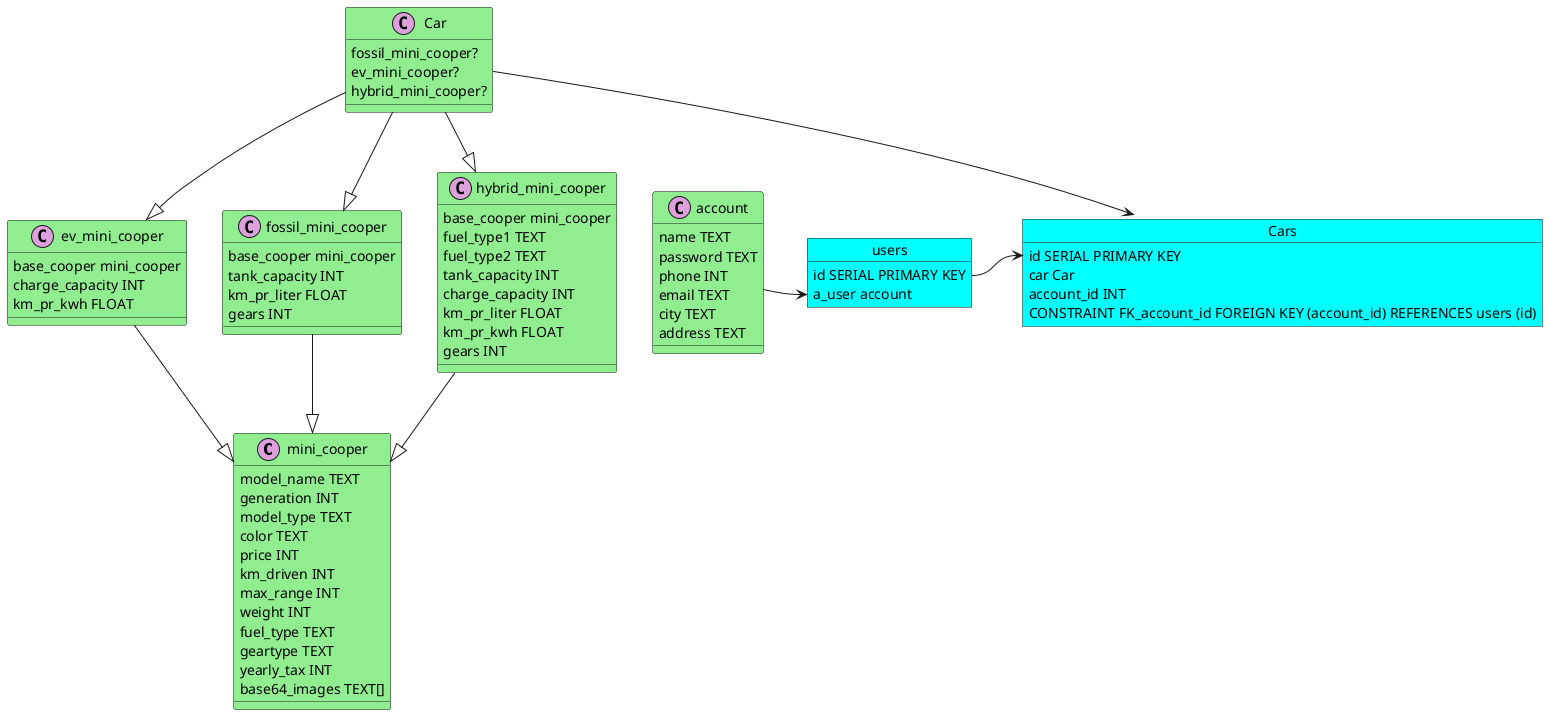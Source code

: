 ﻿@startuml
'https://plantuml.com/sequence-diagram
class mini_cooper {
    model_name TEXT
    generation INT
    model_type TEXT
    color TEXT
    price INT
    km_driven INT
    max_range INT
    weight INT
    fuel_type TEXT
    geartype TEXT
    yearly_tax INT
    base64_images TEXT[]
}

class account {
    name TEXT
    password TEXT
    phone INT
    email TEXT
    city TEXT
    address TEXT
}

class ev_mini_cooper{
    base_cooper mini_cooper
    charge_capacity INT
    km_pr_kwh FLOAT
}

class fossil_mini_cooper {
    base_cooper mini_cooper
    tank_capacity INT
    km_pr_liter FLOAT
    gears INT
}

class hybrid_mini_cooper {
    base_cooper mini_cooper
    fuel_type1 TEXT
    fuel_type2 TEXT
    tank_capacity INT
    charge_capacity INT
    km_pr_liter FLOAT
    km_pr_kwh FLOAT
    gears INT
}

object hybrid_coopers{
    id SERIAL PRIMARY KEY
    account_id INT
    hybrid_car hybrid_mini_cooper
    CONSTRAINT FK_account_id FOREIGN KEY (account_id) REFERENCES users (id)
}

object images {
    id SERIAL PRIMARY KEY    
    image_url TEXT
}

object ev_coopers{
    id SERIAL PRIMARY KEY
    account_id INT
    ev_car ev_mini_cooper
    CONSTRAINT FK_account_id FOREIGN KEY (account_id) REFERENCES users (id)
}

object fossil_coopers {
    id SERIAL PRIMARY KEY
    account_id INT
    fossil_car fossil_mini_cooper
    CONSTRAINT FK_account_id FOREIGN KEY (account_id) REFERENCES users (id)
}

object users{
    id SERIAL PRIMARY KEY
    a_user account
}

mini_cooper --> images

fossil_mini_cooper -|> mini_cooper
fossil_mini_cooper -> fossil_coopers

ev_mini_cooper -|> mini_cooper
ev_mini_cooper -> ev_coopers

hybrid_mini_cooper -|> mini_cooper
hybrid_mini_cooper -> hybrid_coopers

hybrid_coopers --> users
ev_coopers --> users
fossil_coopers --> users
account -> users

@enduml

@startuml
'https://plantuml.com/sequence-diagram

skinparam object{
    BackgroundColor Cyan
}

skinparam class{
    BackgroundColor LightGreen
}

class mini_cooper <<(C,Plum)>> {
    model_name TEXT
    generation INT
    model_type TEXT
    color TEXT
    price INT
    km_driven INT
    max_range INT
    weight INT
    fuel_type TEXT
    geartype TEXT
    yearly_tax INT
    base64_images TEXT[]
}

class account <<(C,Plum)>>{
    name TEXT
    password TEXT
    phone INT
    email TEXT
    city TEXT
    address TEXT
}

class ev_mini_cooper <<(C,Plum)>>{
    base_cooper mini_cooper
    charge_capacity INT
    km_pr_kwh FLOAT
}

class fossil_mini_cooper <<(C,Plum)>>{
    base_cooper mini_cooper
    tank_capacity INT
    km_pr_liter FLOAT
    gears INT
}

class hybrid_mini_cooper <<(C,Plum)>>{
    base_cooper mini_cooper
    fuel_type1 TEXT
    fuel_type2 TEXT
    tank_capacity INT
    charge_capacity INT
    km_pr_liter FLOAT
    km_pr_kwh FLOAT
    gears INT
}

class Car <<(C,Plum)>>{
    fossil_mini_cooper?
    ev_mini_cooper?
    hybrid_mini_cooper?
}

object users {
    id SERIAL PRIMARY KEY
    a_user account
}


object Cars {
    id SERIAL PRIMARY KEY
    car Car
    account_id INT
    CONSTRAINT FK_account_id FOREIGN KEY (account_id) REFERENCES users (id)
}

Car --|> fossil_mini_cooper
Car --|> ev_mini_cooper
Car --|> hybrid_mini_cooper

users::id -> Cars::id

Car --> Cars

fossil_mini_cooper --|> mini_cooper
ev_mini_cooper --|> mini_cooper
hybrid_mini_cooper --|> mini_cooper

account -> users::a_user

@enduml

@startuml
skinparameters
@enduml